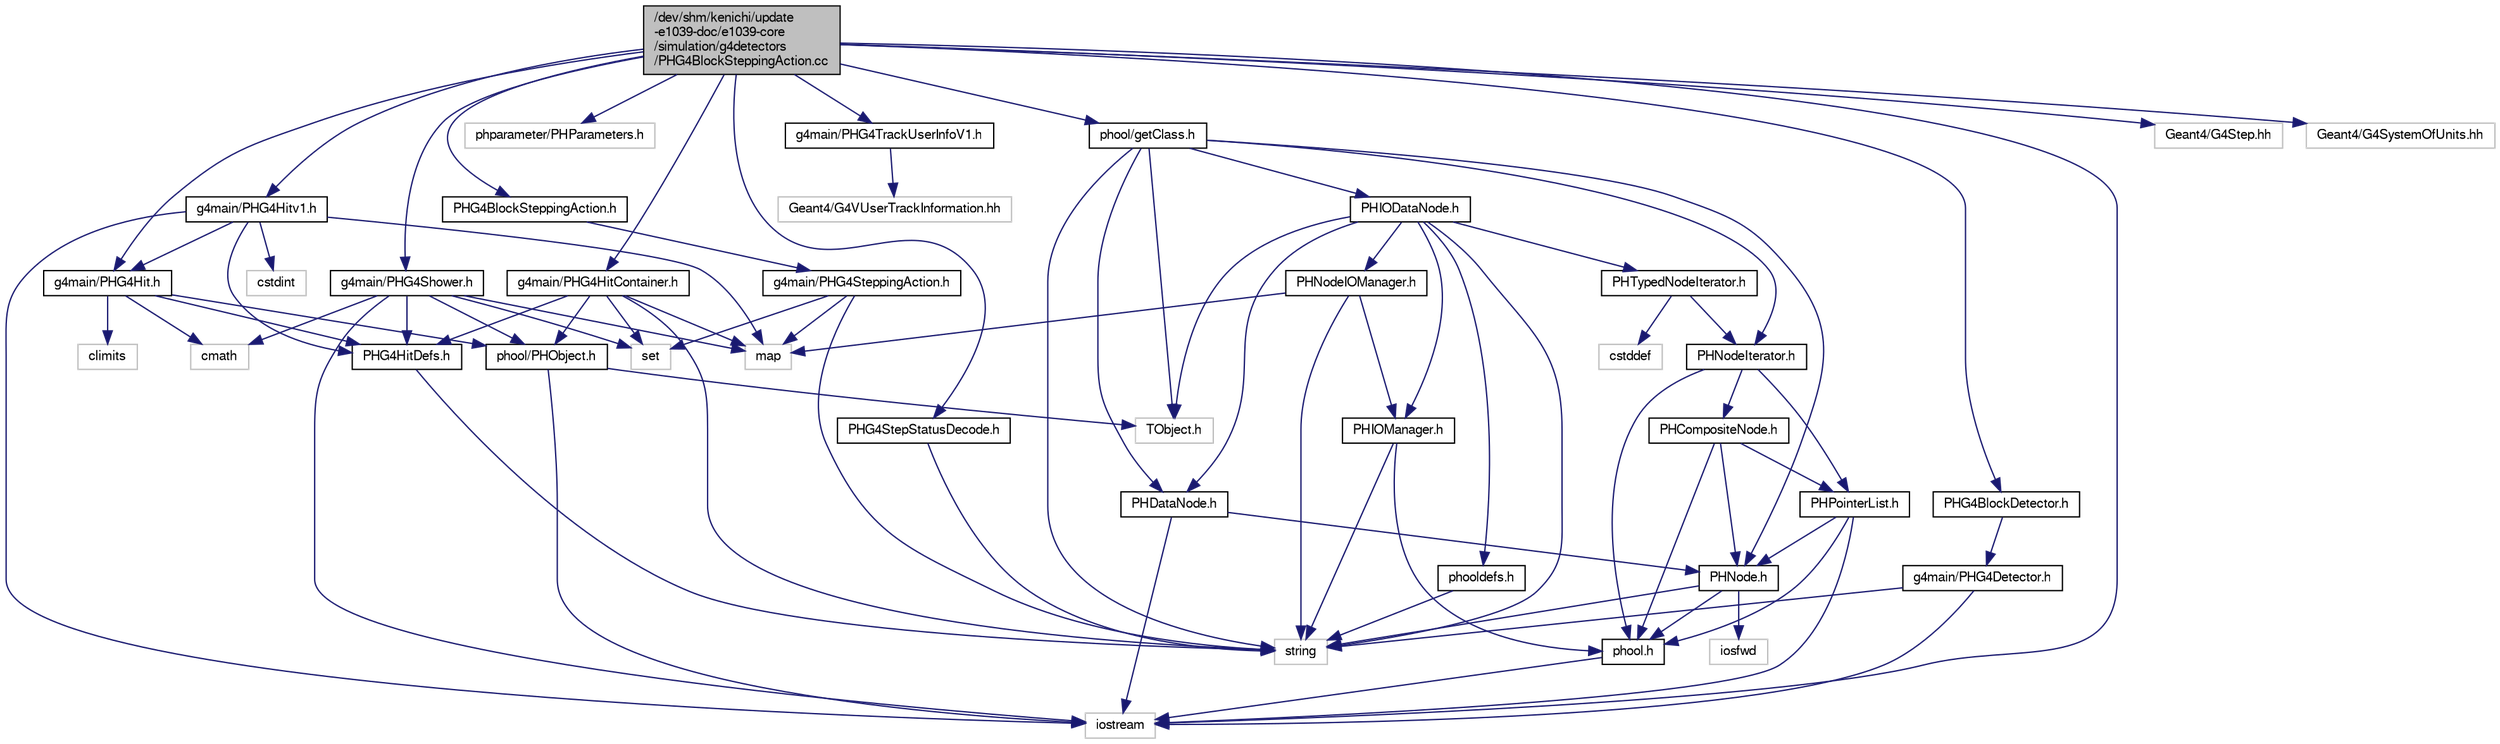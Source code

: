 digraph "/dev/shm/kenichi/update-e1039-doc/e1039-core/simulation/g4detectors/PHG4BlockSteppingAction.cc"
{
  bgcolor="transparent";
  edge [fontname="FreeSans",fontsize="10",labelfontname="FreeSans",labelfontsize="10"];
  node [fontname="FreeSans",fontsize="10",shape=record];
  Node1 [label="/dev/shm/kenichi/update\l-e1039-doc/e1039-core\l/simulation/g4detectors\l/PHG4BlockSteppingAction.cc",height=0.2,width=0.4,color="black", fillcolor="grey75", style="filled" fontcolor="black"];
  Node1 -> Node2 [color="midnightblue",fontsize="10",style="solid",fontname="FreeSans"];
  Node2 [label="PHG4BlockSteppingAction.h",height=0.2,width=0.4,color="black",URL="$dd/db4/PHG4BlockSteppingAction_8h.html"];
  Node2 -> Node3 [color="midnightblue",fontsize="10",style="solid",fontname="FreeSans"];
  Node3 [label="g4main/PHG4SteppingAction.h",height=0.2,width=0.4,color="black",URL="$d0/d55/PHG4SteppingAction_8h.html"];
  Node3 -> Node4 [color="midnightblue",fontsize="10",style="solid",fontname="FreeSans"];
  Node4 [label="map",height=0.2,width=0.4,color="grey75"];
  Node3 -> Node5 [color="midnightblue",fontsize="10",style="solid",fontname="FreeSans"];
  Node5 [label="set",height=0.2,width=0.4,color="grey75"];
  Node3 -> Node6 [color="midnightblue",fontsize="10",style="solid",fontname="FreeSans"];
  Node6 [label="string",height=0.2,width=0.4,color="grey75"];
  Node1 -> Node7 [color="midnightblue",fontsize="10",style="solid",fontname="FreeSans"];
  Node7 [label="PHG4BlockDetector.h",height=0.2,width=0.4,color="black",URL="$d8/d06/PHG4BlockDetector_8h.html"];
  Node7 -> Node8 [color="midnightblue",fontsize="10",style="solid",fontname="FreeSans"];
  Node8 [label="g4main/PHG4Detector.h",height=0.2,width=0.4,color="black",URL="$dd/dcc/PHG4Detector_8h.html"];
  Node8 -> Node9 [color="midnightblue",fontsize="10",style="solid",fontname="FreeSans"];
  Node9 [label="iostream",height=0.2,width=0.4,color="grey75"];
  Node8 -> Node6 [color="midnightblue",fontsize="10",style="solid",fontname="FreeSans"];
  Node1 -> Node10 [color="midnightblue",fontsize="10",style="solid",fontname="FreeSans"];
  Node10 [label="PHG4StepStatusDecode.h",height=0.2,width=0.4,color="black",URL="$db/df9/PHG4StepStatusDecode_8h.html"];
  Node10 -> Node6 [color="midnightblue",fontsize="10",style="solid",fontname="FreeSans"];
  Node1 -> Node11 [color="midnightblue",fontsize="10",style="solid",fontname="FreeSans"];
  Node11 [label="phparameter/PHParameters.h",height=0.2,width=0.4,color="grey75"];
  Node1 -> Node12 [color="midnightblue",fontsize="10",style="solid",fontname="FreeSans"];
  Node12 [label="g4main/PHG4Hit.h",height=0.2,width=0.4,color="black",URL="$de/d83/PHG4Hit_8h.html"];
  Node12 -> Node13 [color="midnightblue",fontsize="10",style="solid",fontname="FreeSans"];
  Node13 [label="PHG4HitDefs.h",height=0.2,width=0.4,color="black",URL="$d2/d92/PHG4HitDefs_8h.html"];
  Node13 -> Node6 [color="midnightblue",fontsize="10",style="solid",fontname="FreeSans"];
  Node12 -> Node14 [color="midnightblue",fontsize="10",style="solid",fontname="FreeSans"];
  Node14 [label="phool/PHObject.h",height=0.2,width=0.4,color="black",URL="$df/d32/PHObject_8h.html"];
  Node14 -> Node15 [color="midnightblue",fontsize="10",style="solid",fontname="FreeSans"];
  Node15 [label="TObject.h",height=0.2,width=0.4,color="grey75"];
  Node14 -> Node9 [color="midnightblue",fontsize="10",style="solid",fontname="FreeSans"];
  Node12 -> Node16 [color="midnightblue",fontsize="10",style="solid",fontname="FreeSans"];
  Node16 [label="cmath",height=0.2,width=0.4,color="grey75"];
  Node12 -> Node17 [color="midnightblue",fontsize="10",style="solid",fontname="FreeSans"];
  Node17 [label="climits",height=0.2,width=0.4,color="grey75"];
  Node1 -> Node18 [color="midnightblue",fontsize="10",style="solid",fontname="FreeSans"];
  Node18 [label="g4main/PHG4HitContainer.h",height=0.2,width=0.4,color="black",URL="$d3/d08/PHG4HitContainer_8h.html"];
  Node18 -> Node13 [color="midnightblue",fontsize="10",style="solid",fontname="FreeSans"];
  Node18 -> Node14 [color="midnightblue",fontsize="10",style="solid",fontname="FreeSans"];
  Node18 -> Node4 [color="midnightblue",fontsize="10",style="solid",fontname="FreeSans"];
  Node18 -> Node5 [color="midnightblue",fontsize="10",style="solid",fontname="FreeSans"];
  Node18 -> Node6 [color="midnightblue",fontsize="10",style="solid",fontname="FreeSans"];
  Node1 -> Node19 [color="midnightblue",fontsize="10",style="solid",fontname="FreeSans"];
  Node19 [label="g4main/PHG4Hitv1.h",height=0.2,width=0.4,color="black",URL="$db/d2b/PHG4Hitv1_8h.html"];
  Node19 -> Node12 [color="midnightblue",fontsize="10",style="solid",fontname="FreeSans"];
  Node19 -> Node13 [color="midnightblue",fontsize="10",style="solid",fontname="FreeSans"];
  Node19 -> Node20 [color="midnightblue",fontsize="10",style="solid",fontname="FreeSans"];
  Node20 [label="cstdint",height=0.2,width=0.4,color="grey75"];
  Node19 -> Node9 [color="midnightblue",fontsize="10",style="solid",fontname="FreeSans"];
  Node19 -> Node4 [color="midnightblue",fontsize="10",style="solid",fontname="FreeSans"];
  Node1 -> Node21 [color="midnightblue",fontsize="10",style="solid",fontname="FreeSans"];
  Node21 [label="g4main/PHG4Shower.h",height=0.2,width=0.4,color="black",URL="$d1/dc0/PHG4Shower_8h.html"];
  Node21 -> Node13 [color="midnightblue",fontsize="10",style="solid",fontname="FreeSans"];
  Node21 -> Node14 [color="midnightblue",fontsize="10",style="solid",fontname="FreeSans"];
  Node21 -> Node16 [color="midnightblue",fontsize="10",style="solid",fontname="FreeSans"];
  Node21 -> Node5 [color="midnightblue",fontsize="10",style="solid",fontname="FreeSans"];
  Node21 -> Node4 [color="midnightblue",fontsize="10",style="solid",fontname="FreeSans"];
  Node21 -> Node9 [color="midnightblue",fontsize="10",style="solid",fontname="FreeSans"];
  Node1 -> Node22 [color="midnightblue",fontsize="10",style="solid",fontname="FreeSans"];
  Node22 [label="g4main/PHG4TrackUserInfoV1.h",height=0.2,width=0.4,color="black",URL="$df/d1a/PHG4TrackUserInfoV1_8h.html"];
  Node22 -> Node23 [color="midnightblue",fontsize="10",style="solid",fontname="FreeSans"];
  Node23 [label="Geant4/G4VUserTrackInformation.hh",height=0.2,width=0.4,color="grey75"];
  Node1 -> Node24 [color="midnightblue",fontsize="10",style="solid",fontname="FreeSans"];
  Node24 [label="phool/getClass.h",height=0.2,width=0.4,color="black",URL="$dd/dd4/getClass_8h.html"];
  Node24 -> Node25 [color="midnightblue",fontsize="10",style="solid",fontname="FreeSans"];
  Node25 [label="PHNodeIterator.h",height=0.2,width=0.4,color="black",URL="$d8/dfd/PHNodeIterator_8h.html"];
  Node25 -> Node26 [color="midnightblue",fontsize="10",style="solid",fontname="FreeSans"];
  Node26 [label="phool.h",height=0.2,width=0.4,color="black",URL="$d5/d6f/phool_8h.html"];
  Node26 -> Node9 [color="midnightblue",fontsize="10",style="solid",fontname="FreeSans"];
  Node25 -> Node27 [color="midnightblue",fontsize="10",style="solid",fontname="FreeSans"];
  Node27 [label="PHCompositeNode.h",height=0.2,width=0.4,color="black",URL="$d8/d30/PHCompositeNode_8h.html"];
  Node27 -> Node26 [color="midnightblue",fontsize="10",style="solid",fontname="FreeSans"];
  Node27 -> Node28 [color="midnightblue",fontsize="10",style="solid",fontname="FreeSans"];
  Node28 [label="PHNode.h",height=0.2,width=0.4,color="black",URL="$d3/d62/PHNode_8h.html"];
  Node28 -> Node26 [color="midnightblue",fontsize="10",style="solid",fontname="FreeSans"];
  Node28 -> Node29 [color="midnightblue",fontsize="10",style="solid",fontname="FreeSans"];
  Node29 [label="iosfwd",height=0.2,width=0.4,color="grey75"];
  Node28 -> Node6 [color="midnightblue",fontsize="10",style="solid",fontname="FreeSans"];
  Node27 -> Node30 [color="midnightblue",fontsize="10",style="solid",fontname="FreeSans"];
  Node30 [label="PHPointerList.h",height=0.2,width=0.4,color="black",URL="$db/dd5/PHPointerList_8h.html"];
  Node30 -> Node26 [color="midnightblue",fontsize="10",style="solid",fontname="FreeSans"];
  Node30 -> Node28 [color="midnightblue",fontsize="10",style="solid",fontname="FreeSans"];
  Node30 -> Node9 [color="midnightblue",fontsize="10",style="solid",fontname="FreeSans"];
  Node25 -> Node30 [color="midnightblue",fontsize="10",style="solid",fontname="FreeSans"];
  Node24 -> Node31 [color="midnightblue",fontsize="10",style="solid",fontname="FreeSans"];
  Node31 [label="PHIODataNode.h",height=0.2,width=0.4,color="black",URL="$d3/d79/PHIODataNode_8h.html"];
  Node31 -> Node32 [color="midnightblue",fontsize="10",style="solid",fontname="FreeSans"];
  Node32 [label="PHDataNode.h",height=0.2,width=0.4,color="black",URL="$dd/d9b/PHDataNode_8h.html"];
  Node32 -> Node28 [color="midnightblue",fontsize="10",style="solid",fontname="FreeSans"];
  Node32 -> Node9 [color="midnightblue",fontsize="10",style="solid",fontname="FreeSans"];
  Node31 -> Node33 [color="midnightblue",fontsize="10",style="solid",fontname="FreeSans"];
  Node33 [label="PHIOManager.h",height=0.2,width=0.4,color="black",URL="$d9/d53/PHIOManager_8h.html"];
  Node33 -> Node26 [color="midnightblue",fontsize="10",style="solid",fontname="FreeSans"];
  Node33 -> Node6 [color="midnightblue",fontsize="10",style="solid",fontname="FreeSans"];
  Node31 -> Node34 [color="midnightblue",fontsize="10",style="solid",fontname="FreeSans"];
  Node34 [label="PHNodeIOManager.h",height=0.2,width=0.4,color="black",URL="$dd/de7/PHNodeIOManager_8h.html"];
  Node34 -> Node33 [color="midnightblue",fontsize="10",style="solid",fontname="FreeSans"];
  Node34 -> Node6 [color="midnightblue",fontsize="10",style="solid",fontname="FreeSans"];
  Node34 -> Node4 [color="midnightblue",fontsize="10",style="solid",fontname="FreeSans"];
  Node31 -> Node35 [color="midnightblue",fontsize="10",style="solid",fontname="FreeSans"];
  Node35 [label="PHTypedNodeIterator.h",height=0.2,width=0.4,color="black",URL="$db/d17/PHTypedNodeIterator_8h.html"];
  Node35 -> Node25 [color="midnightblue",fontsize="10",style="solid",fontname="FreeSans"];
  Node35 -> Node36 [color="midnightblue",fontsize="10",style="solid",fontname="FreeSans"];
  Node36 [label="cstddef",height=0.2,width=0.4,color="grey75"];
  Node31 -> Node37 [color="midnightblue",fontsize="10",style="solid",fontname="FreeSans"];
  Node37 [label="phooldefs.h",height=0.2,width=0.4,color="black",URL="$de/da7/phooldefs_8h.html"];
  Node37 -> Node6 [color="midnightblue",fontsize="10",style="solid",fontname="FreeSans"];
  Node31 -> Node15 [color="midnightblue",fontsize="10",style="solid",fontname="FreeSans"];
  Node31 -> Node6 [color="midnightblue",fontsize="10",style="solid",fontname="FreeSans"];
  Node24 -> Node32 [color="midnightblue",fontsize="10",style="solid",fontname="FreeSans"];
  Node24 -> Node28 [color="midnightblue",fontsize="10",style="solid",fontname="FreeSans"];
  Node24 -> Node15 [color="midnightblue",fontsize="10",style="solid",fontname="FreeSans"];
  Node24 -> Node6 [color="midnightblue",fontsize="10",style="solid",fontname="FreeSans"];
  Node1 -> Node38 [color="midnightblue",fontsize="10",style="solid",fontname="FreeSans"];
  Node38 [label="Geant4/G4Step.hh",height=0.2,width=0.4,color="grey75"];
  Node1 -> Node39 [color="midnightblue",fontsize="10",style="solid",fontname="FreeSans"];
  Node39 [label="Geant4/G4SystemOfUnits.hh",height=0.2,width=0.4,color="grey75"];
  Node1 -> Node9 [color="midnightblue",fontsize="10",style="solid",fontname="FreeSans"];
}
